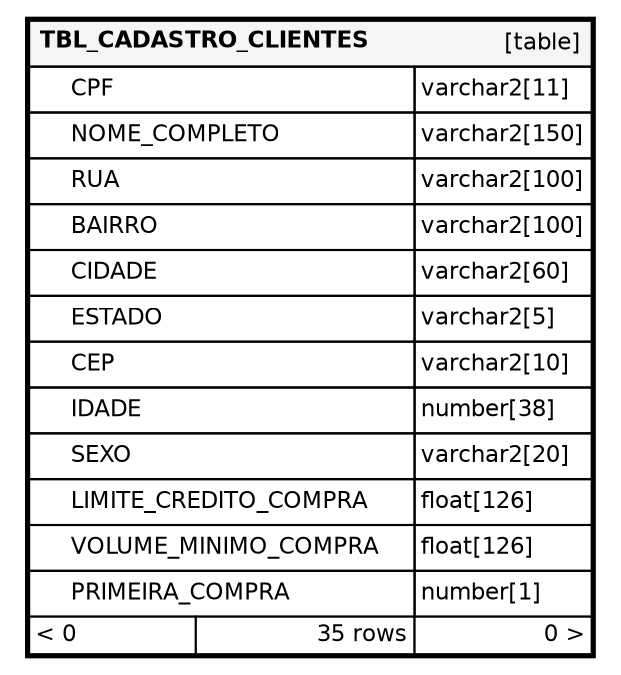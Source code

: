 digraph "TBL_CADASTRO_CLIENTES" {
  graph [
    rankdir="RL"
    bgcolor="#ffffff"
    nodesep="0.18"
    ranksep="0.46"
    fontname="Helvetica"
    fontsize="11"
    ration="compress"
  ];
  node [
    fontname="Helvetica"
    fontsize="11"
    shape="plaintext"
  ];
  edge [
    arrowsize="0.8"
  ];
  "TBL_CADASTRO_CLIENTES" [
   label=<
    <TABLE BORDER="2" CELLBORDER="1" CELLSPACING="0" BGCOLOR="#ffffff">
      <TR><TD COLSPAN="4"  BGCOLOR="#f5f5f5"><TABLE BORDER="0" CELLSPACING="0"><TR><TD ALIGN="LEFT"><B>TBL_CADASTRO_CLIENTES</B></TD><TD ALIGN="RIGHT">[table]</TD></TR></TABLE></TD></TR>
      <TR><TD PORT="CPF" COLSPAN="2" ALIGN="LEFT"><TABLE BORDER="0" CELLSPACING="0" ALIGN="LEFT"><TR ALIGN="LEFT"><TD ALIGN="LEFT" FIXEDSIZE="TRUE" WIDTH="15" HEIGHT="16"></TD><TD ALIGN="LEFT" FIXEDSIZE="TRUE" WIDTH="164" HEIGHT="16">CPF</TD></TR></TABLE></TD><TD PORT="CPF.type" ALIGN="LEFT">varchar2[11]</TD></TR>
      <TR><TD PORT="NOME_COMPLETO" COLSPAN="2" ALIGN="LEFT"><TABLE BORDER="0" CELLSPACING="0" ALIGN="LEFT"><TR ALIGN="LEFT"><TD ALIGN="LEFT" FIXEDSIZE="TRUE" WIDTH="15" HEIGHT="16"></TD><TD ALIGN="LEFT" FIXEDSIZE="TRUE" WIDTH="164" HEIGHT="16">NOME_COMPLETO</TD></TR></TABLE></TD><TD PORT="NOME_COMPLETO.type" ALIGN="LEFT">varchar2[150]</TD></TR>
      <TR><TD PORT="RUA" COLSPAN="2" ALIGN="LEFT"><TABLE BORDER="0" CELLSPACING="0" ALIGN="LEFT"><TR ALIGN="LEFT"><TD ALIGN="LEFT" FIXEDSIZE="TRUE" WIDTH="15" HEIGHT="16"></TD><TD ALIGN="LEFT" FIXEDSIZE="TRUE" WIDTH="164" HEIGHT="16">RUA</TD></TR></TABLE></TD><TD PORT="RUA.type" ALIGN="LEFT">varchar2[100]</TD></TR>
      <TR><TD PORT="BAIRRO" COLSPAN="2" ALIGN="LEFT"><TABLE BORDER="0" CELLSPACING="0" ALIGN="LEFT"><TR ALIGN="LEFT"><TD ALIGN="LEFT" FIXEDSIZE="TRUE" WIDTH="15" HEIGHT="16"></TD><TD ALIGN="LEFT" FIXEDSIZE="TRUE" WIDTH="164" HEIGHT="16">BAIRRO</TD></TR></TABLE></TD><TD PORT="BAIRRO.type" ALIGN="LEFT">varchar2[100]</TD></TR>
      <TR><TD PORT="CIDADE" COLSPAN="2" ALIGN="LEFT"><TABLE BORDER="0" CELLSPACING="0" ALIGN="LEFT"><TR ALIGN="LEFT"><TD ALIGN="LEFT" FIXEDSIZE="TRUE" WIDTH="15" HEIGHT="16"></TD><TD ALIGN="LEFT" FIXEDSIZE="TRUE" WIDTH="164" HEIGHT="16">CIDADE</TD></TR></TABLE></TD><TD PORT="CIDADE.type" ALIGN="LEFT">varchar2[60]</TD></TR>
      <TR><TD PORT="ESTADO" COLSPAN="2" ALIGN="LEFT"><TABLE BORDER="0" CELLSPACING="0" ALIGN="LEFT"><TR ALIGN="LEFT"><TD ALIGN="LEFT" FIXEDSIZE="TRUE" WIDTH="15" HEIGHT="16"></TD><TD ALIGN="LEFT" FIXEDSIZE="TRUE" WIDTH="164" HEIGHT="16">ESTADO</TD></TR></TABLE></TD><TD PORT="ESTADO.type" ALIGN="LEFT">varchar2[5]</TD></TR>
      <TR><TD PORT="CEP" COLSPAN="2" ALIGN="LEFT"><TABLE BORDER="0" CELLSPACING="0" ALIGN="LEFT"><TR ALIGN="LEFT"><TD ALIGN="LEFT" FIXEDSIZE="TRUE" WIDTH="15" HEIGHT="16"></TD><TD ALIGN="LEFT" FIXEDSIZE="TRUE" WIDTH="164" HEIGHT="16">CEP</TD></TR></TABLE></TD><TD PORT="CEP.type" ALIGN="LEFT">varchar2[10]</TD></TR>
      <TR><TD PORT="IDADE" COLSPAN="2" ALIGN="LEFT"><TABLE BORDER="0" CELLSPACING="0" ALIGN="LEFT"><TR ALIGN="LEFT"><TD ALIGN="LEFT" FIXEDSIZE="TRUE" WIDTH="15" HEIGHT="16"></TD><TD ALIGN="LEFT" FIXEDSIZE="TRUE" WIDTH="164" HEIGHT="16">IDADE</TD></TR></TABLE></TD><TD PORT="IDADE.type" ALIGN="LEFT">number[38]</TD></TR>
      <TR><TD PORT="SEXO" COLSPAN="2" ALIGN="LEFT"><TABLE BORDER="0" CELLSPACING="0" ALIGN="LEFT"><TR ALIGN="LEFT"><TD ALIGN="LEFT" FIXEDSIZE="TRUE" WIDTH="15" HEIGHT="16"></TD><TD ALIGN="LEFT" FIXEDSIZE="TRUE" WIDTH="164" HEIGHT="16">SEXO</TD></TR></TABLE></TD><TD PORT="SEXO.type" ALIGN="LEFT">varchar2[20]</TD></TR>
      <TR><TD PORT="LIMITE_CREDITO_COMPRA" COLSPAN="2" ALIGN="LEFT"><TABLE BORDER="0" CELLSPACING="0" ALIGN="LEFT"><TR ALIGN="LEFT"><TD ALIGN="LEFT" FIXEDSIZE="TRUE" WIDTH="15" HEIGHT="16"></TD><TD ALIGN="LEFT" FIXEDSIZE="TRUE" WIDTH="164" HEIGHT="16">LIMITE_CREDITO_COMPRA</TD></TR></TABLE></TD><TD PORT="LIMITE_CREDITO_COMPRA.type" ALIGN="LEFT">float[126]</TD></TR>
      <TR><TD PORT="VOLUME_MINIMO_COMPRA" COLSPAN="2" ALIGN="LEFT"><TABLE BORDER="0" CELLSPACING="0" ALIGN="LEFT"><TR ALIGN="LEFT"><TD ALIGN="LEFT" FIXEDSIZE="TRUE" WIDTH="15" HEIGHT="16"></TD><TD ALIGN="LEFT" FIXEDSIZE="TRUE" WIDTH="164" HEIGHT="16">VOLUME_MINIMO_COMPRA</TD></TR></TABLE></TD><TD PORT="VOLUME_MINIMO_COMPRA.type" ALIGN="LEFT">float[126]</TD></TR>
      <TR><TD PORT="PRIMEIRA_COMPRA" COLSPAN="2" ALIGN="LEFT"><TABLE BORDER="0" CELLSPACING="0" ALIGN="LEFT"><TR ALIGN="LEFT"><TD ALIGN="LEFT" FIXEDSIZE="TRUE" WIDTH="15" HEIGHT="16"></TD><TD ALIGN="LEFT" FIXEDSIZE="TRUE" WIDTH="164" HEIGHT="16">PRIMEIRA_COMPRA</TD></TR></TABLE></TD><TD PORT="PRIMEIRA_COMPRA.type" ALIGN="LEFT">number[1]</TD></TR>
      <TR><TD ALIGN="LEFT" BGCOLOR="#ffffff">&lt; 0</TD><TD ALIGN="RIGHT" BGCOLOR="#ffffff">35 rows</TD><TD ALIGN="RIGHT" BGCOLOR="#ffffff">0 &gt;</TD></TR>
    </TABLE>>
    URL="tables/TBL_CADASTRO_CLIENTES.html"
    target="_top"
    tooltip="TBL_CADASTRO_CLIENTES"
  ];
}
